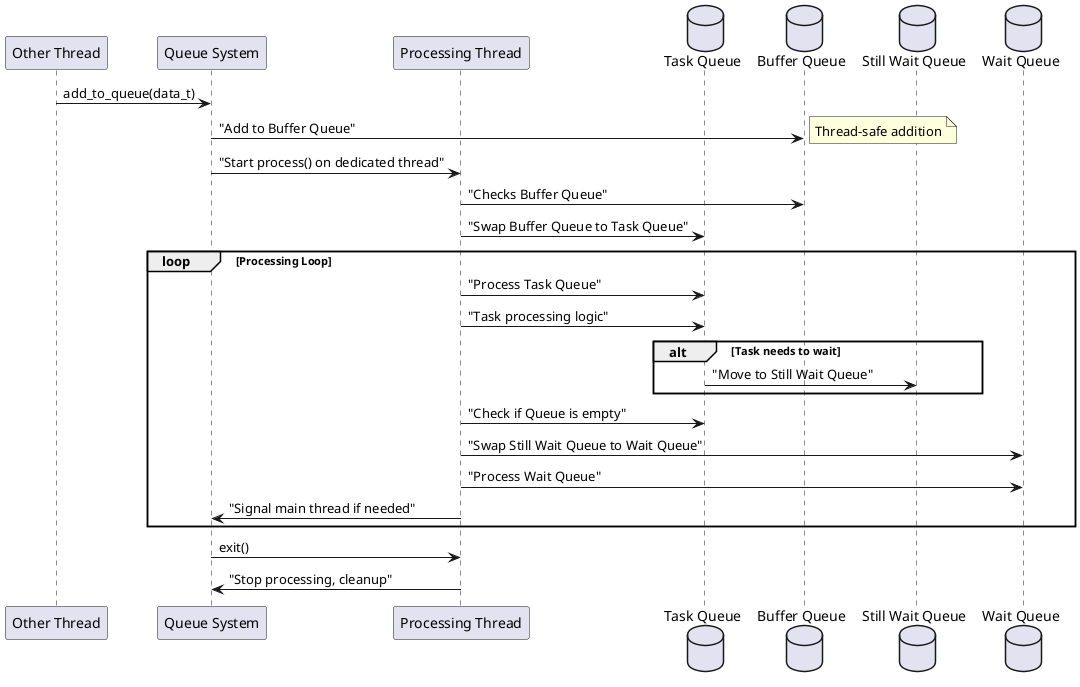 @startuml queue_system

participant "Other Thread" as other
participant "Queue System" as qs
participant "Processing Thread" as pt
database "Task Queue" as tq
database "Buffer Queue" as bq
database "Still Wait Queue" as swq
database "Wait Queue" as wq

other -> qs : add_to_queue(data_t)
qs -> bq : "Add to Buffer Queue"
note right: Thread-safe addition

qs -> pt : "Start process() on dedicated thread"
pt -> bq : "Checks Buffer Queue"
pt -> tq : "Swap Buffer Queue to Task Queue"
loop Processing Loop
    pt -> tq : "Process Task Queue"
    pt -> tq : "Task processing logic"
    alt Task needs to wait
        tq -> swq : "Move to Still Wait Queue"
    end
    pt -> tq : "Check if Queue is empty"
    pt -> wq : "Swap Still Wait Queue to Wait Queue"
    pt -> wq : "Process Wait Queue"
    pt -> qs : "Signal main thread if needed"
end

qs -> pt : exit()
pt -> qs : "Stop processing, cleanup"

@enduml

